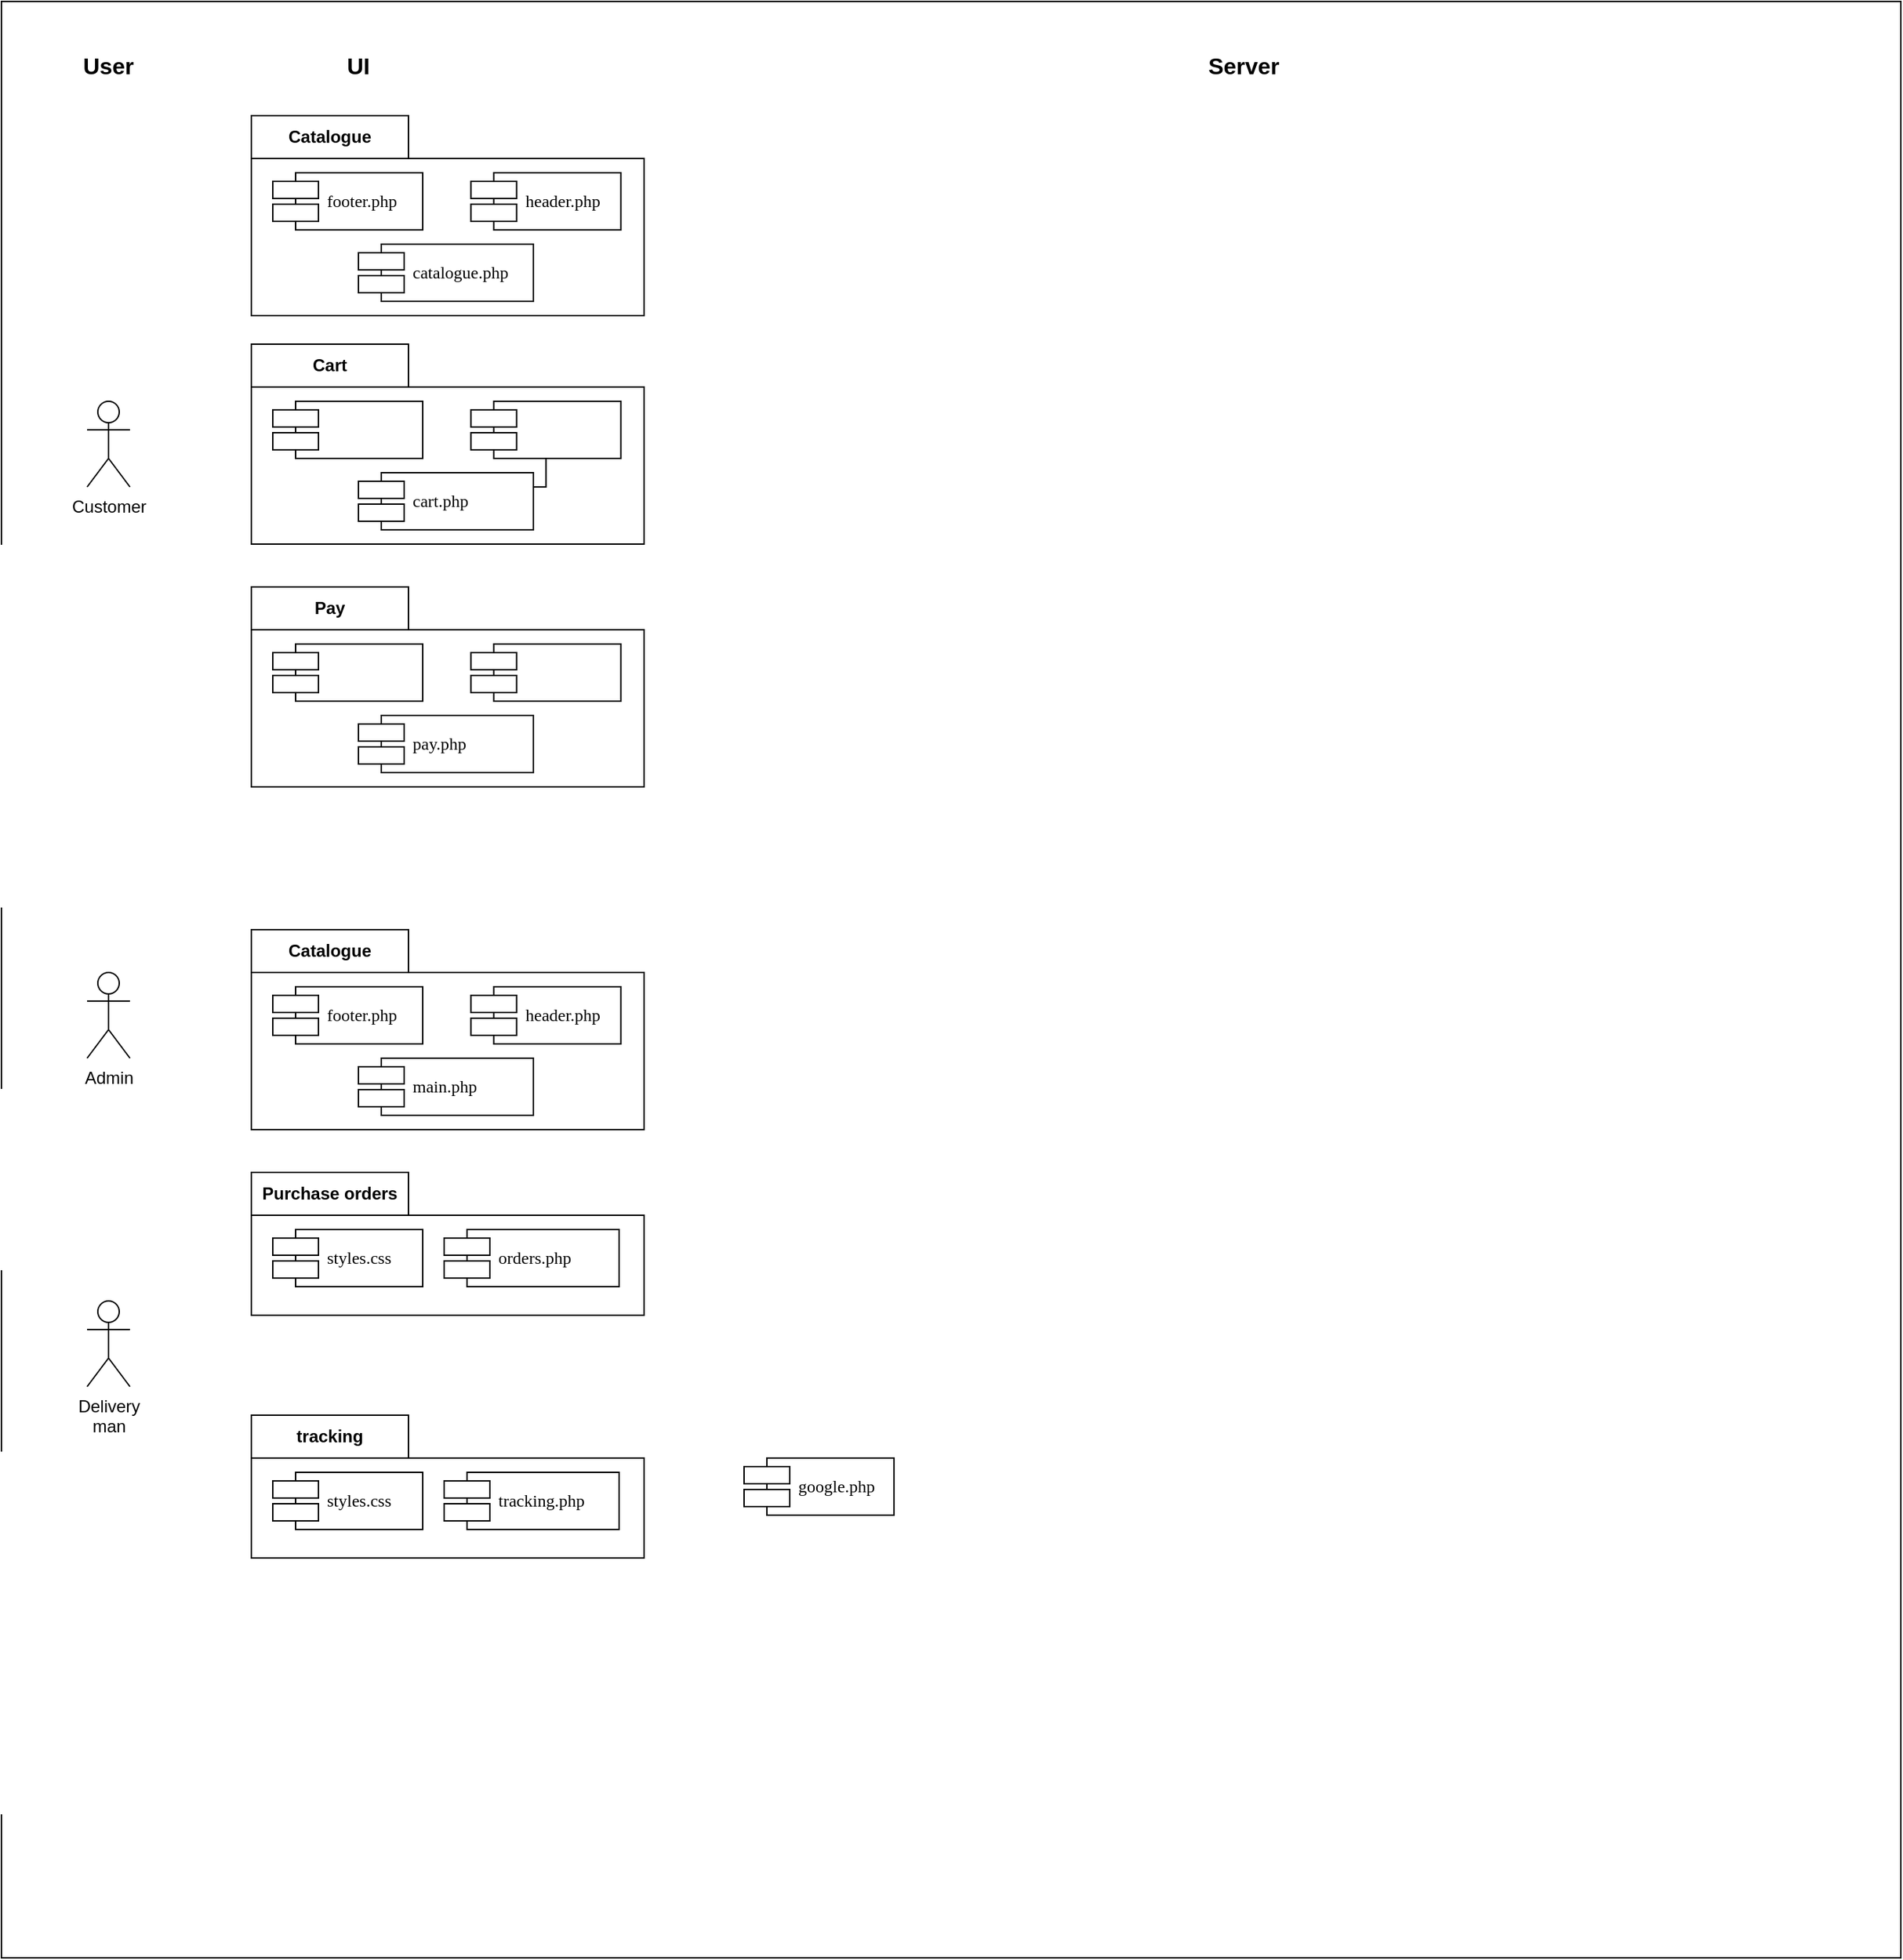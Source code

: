 <mxfile version="22.0.5" type="github">
  <diagram name="Page-1" id="5f0bae14-7c28-e335-631c-24af17079c00">
    <mxGraphModel dx="926" dy="549" grid="1" gridSize="10" guides="1" tooltips="1" connect="1" arrows="1" fold="1" page="1" pageScale="1" pageWidth="1100" pageHeight="850" background="none" math="0" shadow="0">
      <root>
        <mxCell id="0" />
        <mxCell id="1" parent="0" />
        <mxCell id="J5J9uf3mER5z5vJLkw7r-1" value="" style="rounded=0;whiteSpace=wrap;html=1;movable=0;resizable=0;rotatable=0;deletable=0;editable=0;locked=1;connectable=0;" vertex="1" parent="1">
          <mxGeometry width="1330" height="1370" as="geometry" />
        </mxCell>
        <mxCell id="J5J9uf3mER5z5vJLkw7r-2" value="&lt;font style=&quot;font-size: 16px;&quot;&gt;&lt;b&gt;User&lt;/b&gt;&lt;/font&gt;" style="text;html=1;strokeColor=none;fillColor=none;align=center;verticalAlign=middle;whiteSpace=wrap;rounded=0;" vertex="1" parent="1">
          <mxGeometry x="45" y="30" width="60" height="30" as="geometry" />
        </mxCell>
        <mxCell id="J5J9uf3mER5z5vJLkw7r-3" value="&lt;font style=&quot;font-size: 16px;&quot;&gt;&lt;b&gt;UI&lt;/b&gt;&lt;/font&gt;" style="text;html=1;strokeColor=none;fillColor=none;align=center;verticalAlign=middle;whiteSpace=wrap;rounded=0;" vertex="1" parent="1">
          <mxGeometry x="220" y="30" width="60" height="30" as="geometry" />
        </mxCell>
        <mxCell id="J5J9uf3mER5z5vJLkw7r-4" value="&lt;span style=&quot;font-size: 16px;&quot;&gt;&lt;b&gt;Server&lt;br&gt;&lt;/b&gt;&lt;/span&gt;" style="text;html=1;strokeColor=none;fillColor=none;align=center;verticalAlign=middle;whiteSpace=wrap;rounded=0;" vertex="1" parent="1">
          <mxGeometry x="840" y="30" width="60" height="30" as="geometry" />
        </mxCell>
        <mxCell id="J5J9uf3mER5z5vJLkw7r-5" value="Customer" style="shape=umlActor;verticalLabelPosition=bottom;verticalAlign=top;html=1;outlineConnect=0;" vertex="1" parent="1">
          <mxGeometry x="60" y="280" width="30" height="60" as="geometry" />
        </mxCell>
        <mxCell id="J5J9uf3mER5z5vJLkw7r-6" value="Catalogue" style="shape=folder;fontStyle=1;tabWidth=110;tabHeight=30;tabPosition=left;html=1;boundedLbl=1;labelInHeader=1;container=1;collapsible=0;recursiveResize=0;whiteSpace=wrap;" vertex="1" parent="1">
          <mxGeometry x="175" y="80" width="275" height="140" as="geometry" />
        </mxCell>
        <mxCell id="J5J9uf3mER5z5vJLkw7r-11" value="footer.php" style="shape=component;align=left;spacingLeft=36;rounded=0;shadow=0;comic=0;labelBackgroundColor=none;strokeWidth=1;fontFamily=Verdana;fontSize=12;html=1;" vertex="1" parent="J5J9uf3mER5z5vJLkw7r-6">
          <mxGeometry x="15" y="40" width="105" height="40" as="geometry" />
        </mxCell>
        <mxCell id="J5J9uf3mER5z5vJLkw7r-13" value="header.php" style="shape=component;align=left;spacingLeft=36;rounded=0;shadow=0;comic=0;labelBackgroundColor=none;strokeWidth=1;fontFamily=Verdana;fontSize=12;html=1;" vertex="1" parent="J5J9uf3mER5z5vJLkw7r-6">
          <mxGeometry x="153.75" y="40" width="105" height="40" as="geometry" />
        </mxCell>
        <mxCell id="J5J9uf3mER5z5vJLkw7r-14" value="catalogue.php" style="shape=component;align=left;spacingLeft=36;rounded=0;shadow=0;comic=0;labelBackgroundColor=none;strokeWidth=1;fontFamily=Verdana;fontSize=12;html=1;" vertex="1" parent="J5J9uf3mER5z5vJLkw7r-6">
          <mxGeometry x="75" y="90" width="122.5" height="40" as="geometry" />
        </mxCell>
        <mxCell id="J5J9uf3mER5z5vJLkw7r-16" value="Admin&lt;br&gt;" style="shape=umlActor;verticalLabelPosition=bottom;verticalAlign=top;html=1;outlineConnect=0;" vertex="1" parent="1">
          <mxGeometry x="60" y="680" width="30" height="60" as="geometry" />
        </mxCell>
        <mxCell id="J5J9uf3mER5z5vJLkw7r-17" value="Delivery&lt;br&gt;man" style="shape=umlActor;verticalLabelPosition=bottom;verticalAlign=top;html=1;outlineConnect=0;" vertex="1" parent="1">
          <mxGeometry x="60" y="910" width="30" height="60" as="geometry" />
        </mxCell>
        <mxCell id="J5J9uf3mER5z5vJLkw7r-18" value="Cart" style="shape=folder;fontStyle=1;tabWidth=110;tabHeight=30;tabPosition=left;html=1;boundedLbl=1;labelInHeader=1;container=1;collapsible=0;recursiveResize=0;whiteSpace=wrap;" vertex="1" parent="1">
          <mxGeometry x="175" y="240" width="275" height="140" as="geometry" />
        </mxCell>
        <mxCell id="J5J9uf3mER5z5vJLkw7r-19" value="" style="shape=component;align=left;spacingLeft=36;rounded=0;shadow=0;comic=0;labelBackgroundColor=none;strokeWidth=1;fontFamily=Verdana;fontSize=12;html=1;" vertex="1" parent="J5J9uf3mER5z5vJLkw7r-18">
          <mxGeometry x="15" y="40" width="105" height="40" as="geometry" />
        </mxCell>
        <mxCell id="J5J9uf3mER5z5vJLkw7r-26" value="" style="edgeStyle=orthogonalEdgeStyle;rounded=0;orthogonalLoop=1;jettySize=auto;html=1;" edge="1" parent="J5J9uf3mER5z5vJLkw7r-18" source="J5J9uf3mER5z5vJLkw7r-20" target="J5J9uf3mER5z5vJLkw7r-21">
          <mxGeometry relative="1" as="geometry" />
        </mxCell>
        <mxCell id="J5J9uf3mER5z5vJLkw7r-20" value="" style="shape=component;align=left;spacingLeft=36;rounded=0;shadow=0;comic=0;labelBackgroundColor=none;strokeWidth=1;fontFamily=Verdana;fontSize=12;html=1;" vertex="1" parent="J5J9uf3mER5z5vJLkw7r-18">
          <mxGeometry x="153.75" y="40" width="105" height="40" as="geometry" />
        </mxCell>
        <mxCell id="J5J9uf3mER5z5vJLkw7r-21" value="cart.php" style="shape=component;align=left;spacingLeft=36;rounded=0;shadow=0;comic=0;labelBackgroundColor=none;strokeWidth=1;fontFamily=Verdana;fontSize=12;html=1;" vertex="1" parent="J5J9uf3mER5z5vJLkw7r-18">
          <mxGeometry x="75" y="90" width="122.5" height="40" as="geometry" />
        </mxCell>
        <mxCell id="J5J9uf3mER5z5vJLkw7r-22" value="Pay" style="shape=folder;fontStyle=1;tabWidth=110;tabHeight=30;tabPosition=left;html=1;boundedLbl=1;labelInHeader=1;container=1;collapsible=0;recursiveResize=0;whiteSpace=wrap;" vertex="1" parent="1">
          <mxGeometry x="175" y="410" width="275" height="140" as="geometry" />
        </mxCell>
        <mxCell id="J5J9uf3mER5z5vJLkw7r-23" value="" style="shape=component;align=left;spacingLeft=36;rounded=0;shadow=0;comic=0;labelBackgroundColor=none;strokeWidth=1;fontFamily=Verdana;fontSize=12;html=1;" vertex="1" parent="J5J9uf3mER5z5vJLkw7r-22">
          <mxGeometry x="15" y="40" width="105" height="40" as="geometry" />
        </mxCell>
        <mxCell id="J5J9uf3mER5z5vJLkw7r-24" value="" style="shape=component;align=left;spacingLeft=36;rounded=0;shadow=0;comic=0;labelBackgroundColor=none;strokeWidth=1;fontFamily=Verdana;fontSize=12;html=1;" vertex="1" parent="J5J9uf3mER5z5vJLkw7r-22">
          <mxGeometry x="153.75" y="40" width="105" height="40" as="geometry" />
        </mxCell>
        <mxCell id="J5J9uf3mER5z5vJLkw7r-25" value="pay.php" style="shape=component;align=left;spacingLeft=36;rounded=0;shadow=0;comic=0;labelBackgroundColor=none;strokeWidth=1;fontFamily=Verdana;fontSize=12;html=1;" vertex="1" parent="J5J9uf3mER5z5vJLkw7r-22">
          <mxGeometry x="75" y="90" width="122.5" height="40" as="geometry" />
        </mxCell>
        <mxCell id="J5J9uf3mER5z5vJLkw7r-32" value="Catalogue" style="shape=folder;fontStyle=1;tabWidth=110;tabHeight=30;tabPosition=left;html=1;boundedLbl=1;labelInHeader=1;container=1;collapsible=0;recursiveResize=0;whiteSpace=wrap;" vertex="1" parent="1">
          <mxGeometry x="175" y="650" width="275" height="140" as="geometry" />
        </mxCell>
        <mxCell id="J5J9uf3mER5z5vJLkw7r-33" value="footer.php" style="shape=component;align=left;spacingLeft=36;rounded=0;shadow=0;comic=0;labelBackgroundColor=none;strokeWidth=1;fontFamily=Verdana;fontSize=12;html=1;" vertex="1" parent="J5J9uf3mER5z5vJLkw7r-32">
          <mxGeometry x="15" y="40" width="105" height="40" as="geometry" />
        </mxCell>
        <mxCell id="J5J9uf3mER5z5vJLkw7r-34" value="header.php" style="shape=component;align=left;spacingLeft=36;rounded=0;shadow=0;comic=0;labelBackgroundColor=none;strokeWidth=1;fontFamily=Verdana;fontSize=12;html=1;" vertex="1" parent="J5J9uf3mER5z5vJLkw7r-32">
          <mxGeometry x="153.75" y="40" width="105" height="40" as="geometry" />
        </mxCell>
        <mxCell id="J5J9uf3mER5z5vJLkw7r-35" value="main.php" style="shape=component;align=left;spacingLeft=36;rounded=0;shadow=0;comic=0;labelBackgroundColor=none;strokeWidth=1;fontFamily=Verdana;fontSize=12;html=1;" vertex="1" parent="J5J9uf3mER5z5vJLkw7r-32">
          <mxGeometry x="75" y="90" width="122.5" height="40" as="geometry" />
        </mxCell>
        <mxCell id="J5J9uf3mER5z5vJLkw7r-38" value="Purchase orders" style="shape=folder;fontStyle=1;tabWidth=110;tabHeight=30;tabPosition=left;html=1;boundedLbl=1;labelInHeader=1;container=1;collapsible=0;recursiveResize=0;whiteSpace=wrap;" vertex="1" parent="1">
          <mxGeometry x="175" y="820" width="275" height="100" as="geometry" />
        </mxCell>
        <mxCell id="J5J9uf3mER5z5vJLkw7r-39" value="styles.css" style="shape=component;align=left;spacingLeft=36;rounded=0;shadow=0;comic=0;labelBackgroundColor=none;strokeWidth=1;fontFamily=Verdana;fontSize=12;html=1;" vertex="1" parent="J5J9uf3mER5z5vJLkw7r-38">
          <mxGeometry x="15" y="40" width="105" height="40" as="geometry" />
        </mxCell>
        <mxCell id="J5J9uf3mER5z5vJLkw7r-41" value="orders.php" style="shape=component;align=left;spacingLeft=36;rounded=0;shadow=0;comic=0;labelBackgroundColor=none;strokeWidth=1;fontFamily=Verdana;fontSize=12;html=1;" vertex="1" parent="J5J9uf3mER5z5vJLkw7r-38">
          <mxGeometry x="135" y="40" width="122.5" height="40" as="geometry" />
        </mxCell>
        <mxCell id="J5J9uf3mER5z5vJLkw7r-42" value="tracking" style="shape=folder;fontStyle=1;tabWidth=110;tabHeight=30;tabPosition=left;html=1;boundedLbl=1;labelInHeader=1;container=1;collapsible=0;recursiveResize=0;whiteSpace=wrap;" vertex="1" parent="1">
          <mxGeometry x="175" y="990" width="275" height="100" as="geometry" />
        </mxCell>
        <mxCell id="J5J9uf3mER5z5vJLkw7r-43" value="styles.css" style="shape=component;align=left;spacingLeft=36;rounded=0;shadow=0;comic=0;labelBackgroundColor=none;strokeWidth=1;fontFamily=Verdana;fontSize=12;html=1;" vertex="1" parent="J5J9uf3mER5z5vJLkw7r-42">
          <mxGeometry x="15" y="40" width="105" height="40" as="geometry" />
        </mxCell>
        <mxCell id="J5J9uf3mER5z5vJLkw7r-45" value="tracking.php" style="shape=component;align=left;spacingLeft=36;rounded=0;shadow=0;comic=0;labelBackgroundColor=none;strokeWidth=1;fontFamily=Verdana;fontSize=12;html=1;" vertex="1" parent="J5J9uf3mER5z5vJLkw7r-42">
          <mxGeometry x="135" y="40" width="122.5" height="40" as="geometry" />
        </mxCell>
        <mxCell id="J5J9uf3mER5z5vJLkw7r-44" value="google.php" style="shape=component;align=left;spacingLeft=36;rounded=0;shadow=0;comic=0;labelBackgroundColor=none;strokeWidth=1;fontFamily=Verdana;fontSize=12;html=1;" vertex="1" parent="1">
          <mxGeometry x="520" y="1020" width="105" height="40" as="geometry" />
        </mxCell>
      </root>
    </mxGraphModel>
  </diagram>
</mxfile>
